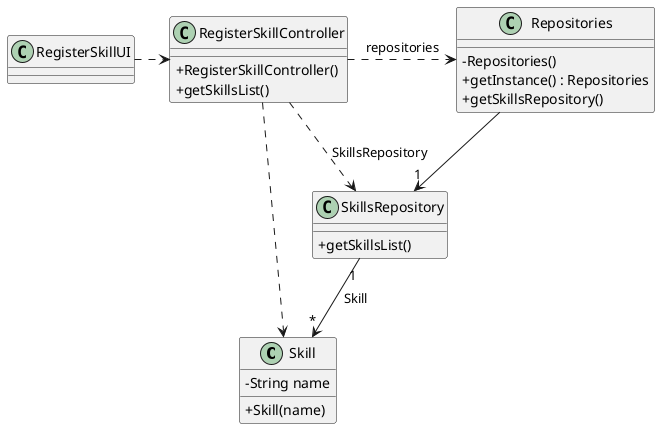@startuml
skinparam packageStyle rectangle
skinparam shadowing false
skinparam linetype polyline
skinparam classAttributeIconSize 0


class Skill {
    - String name
    + Skill(name)
}

class SkillsRepository {
    + getSkillsList()
}

class Repositories {
    - Repositories()
    + getInstance() : Repositories
    + getSkillsRepository()
}

class RegisterSkillController {
    + RegisterSkillController()
    + getSkillsList()
}

class RegisterSkillUI {
}

RegisterSkillUI .> RegisterSkillController

RegisterSkillController .> Repositories : repositories

Repositories --> "1" SkillsRepository

RegisterSkillController ..> Skill
RegisterSkillController ..> SkillsRepository : SkillsRepository

SkillsRepository "1" --> "*" Skill : Skill


@enduml